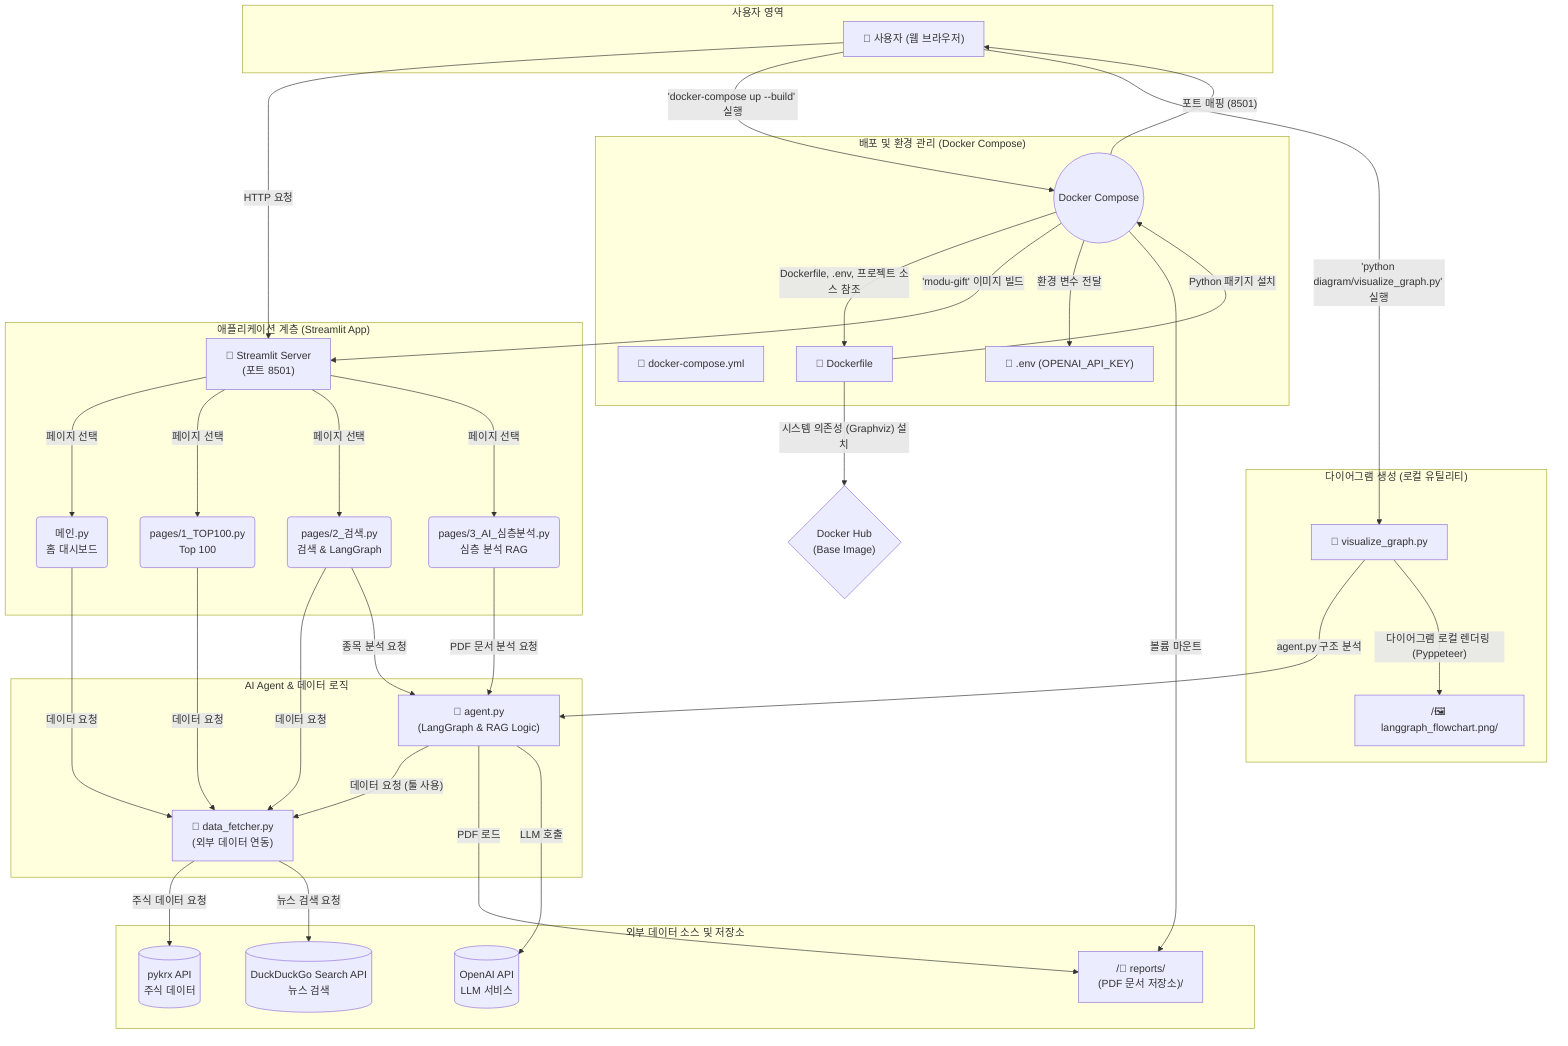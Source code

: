 graph TD
    subgraph "사용자 영역"
        A["👤 사용자 (웹 브라우저)"]
    end

    subgraph "배포 및 환경 관리 (Docker Compose)"
        C(("Docker Compose"))
        D["📜 docker-compose.yml"]
        E["📜 Dockerfile"]
        F["📝 .env (OPENAI_API_KEY)"]
    end

    subgraph "애플리케이션 계층 (Streamlit App)"
        G["🚀 Streamlit Server<br/>(포트 8501)"]
        G1("메인.py<br/>홈 대시보드")
        G2("pages/1_TOP100.py<br/>Top 100")
        G3("pages/2_검색.py<br/>검색 & LangGraph")
        G4("pages/3_AI_심층분석.py<br/>심층 분석 RAG")
    end

    subgraph "AI Agent & 데이터 로직"
        H["🤖 agent.py<br/>(LangGraph & RAG Logic)"]
        I["📜 data_fetcher.py<br/>(외부 데이터 연동)"]
    end

    subgraph "외부 데이터 소스 및 저장소"
        J[("pykrx API<br/>주식 데이터")]
        K[("DuckDuckGo Search API<br/>뉴스 검색")]
        L[("OpenAI API<br/>LLM 서비스")]
        M["/📂 reports/<br/>(PDF 문서 저장소)/"]
    end

    subgraph "다이어그램 생성 (로컬 유틸리티)"
        N["📜 visualize_graph.py"]
        O["/🖼️ langgraph_flowchart.png/"]
    end


    %% 흐름 정의
    A -- "HTTP 요청" --> G

    %% Docker Build/Run 흐름
    A -- "'docker-compose up --build' 실행" --> C
    C -- "Dockerfile, .env, 프로젝트 소스 참조" --> E
    E -- "시스템 의존성 (Graphviz) 설치" --> B{"Docker Hub<br/>(Base Image)"}
    E -- "Python 패키지 설치" --> C
    C -- "'modu-gift' 이미지 빌드" --> G
    C -- "환경 변수 전달" --> F
    C -- "포트 매핑 (8501)" --> A
    C -- "볼륨 마운트" --> M

    %% Streamlit UI 흐름
    G -- "페이지 선택" --> G1
    G -- "페이지 선택" --> G2
    G -- "페이지 선택" --> G3
    G -- "페이지 선택" --> G4

    %% 데이터 흐름
    G1 -- "데이터 요청" --> I
    G2 -- "데이터 요청" --> I
    G3 -- "데이터 요청" --> I
    I -- "주식 데이터 요청" --> J
    I -- "뉴스 검색 요청" --> K

    %% AI Agent 흐름
    G3 -- "종목 분석 요청" --> H
    G4 -- "PDF 문서 분석 요청" --> H
    H -- "데이터 요청 (툴 사용)" --> I
    H -- "PDF 로드" --> M
    H -- "LLM 호출" --> L

    %% 다이어그램 생성 흐름
    A -- "'python diagram/visualize_graph.py' 실행" --> N
    N -- "agent.py 구조 분석" --> H
    N -- "다이어그램 로컬 렌더링 (Pyppeteer)" --> O